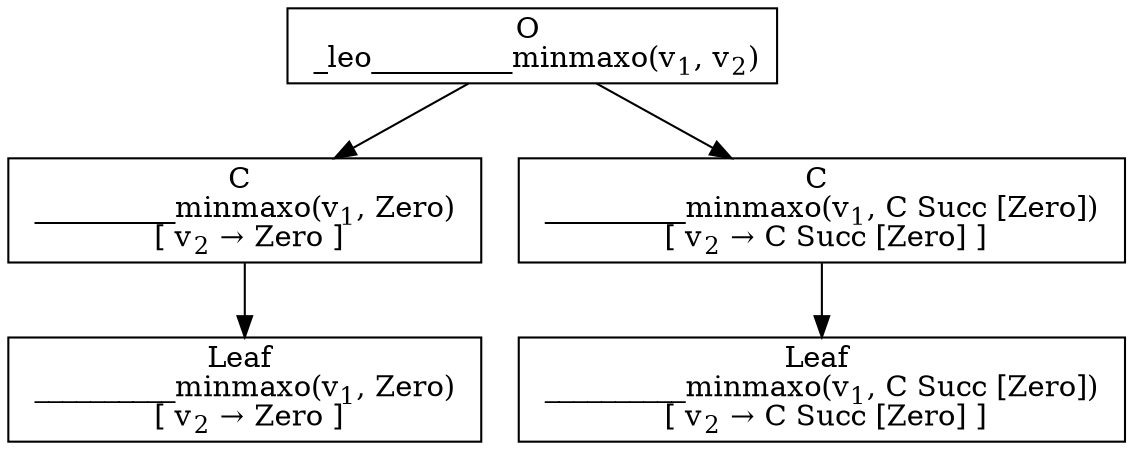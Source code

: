 digraph {
    graph [rankdir=TB
          ,bgcolor=transparent];
    node [shape=box
         ,fillcolor=white
         ,style=filled];
    0 [label=<O <BR/> _leo__________minmaxo(v<SUB>1</SUB>, v<SUB>2</SUB>)>];
    1 [label=<C <BR/> __________minmaxo(v<SUB>1</SUB>, Zero) <BR/>  [ v<SUB>2</SUB> &rarr; Zero ] >];
    2 [label=<C <BR/> __________minmaxo(v<SUB>1</SUB>, C Succ [Zero]) <BR/>  [ v<SUB>2</SUB> &rarr; C Succ [Zero] ] >];
    3 [label=<Leaf <BR/> __________minmaxo(v<SUB>1</SUB>, Zero) <BR/>  [ v<SUB>2</SUB> &rarr; Zero ] >];
    4 [label=<Leaf <BR/> __________minmaxo(v<SUB>1</SUB>, C Succ [Zero]) <BR/>  [ v<SUB>2</SUB> &rarr; C Succ [Zero] ] >];
    0 -> 1 [label=""];
    0 -> 2 [label=""];
    1 -> 3 [label=""];
    2 -> 4 [label=""];
}